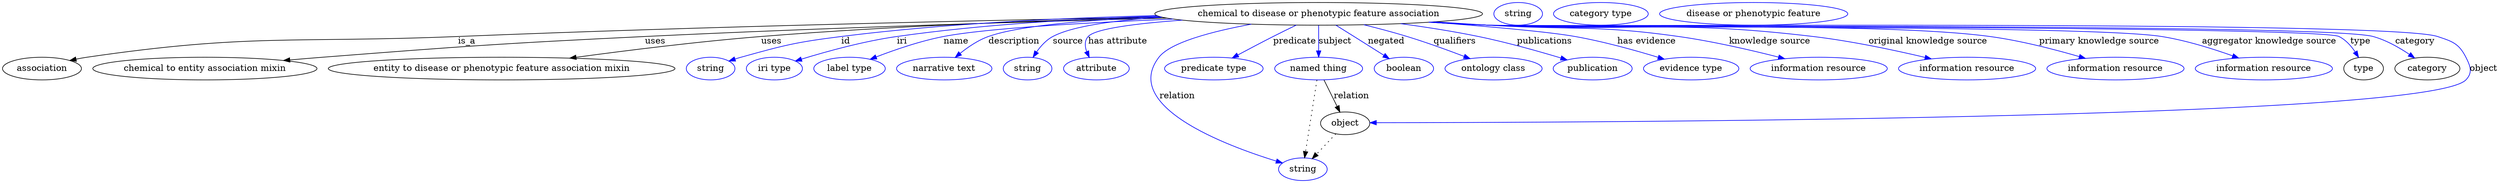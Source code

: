 digraph {
	graph [bb="0,0,3947.4,283"];
	node [label="\N"];
	"chemical to disease or phenotypic feature association"	[height=0.5,
		label="chemical to disease or phenotypic feature association",
		pos="2083.4,265",
		width=7.2035];
	association	[height=0.5,
		pos="62.394,178",
		width=1.7332];
	"chemical to disease or phenotypic feature association" -> association	[label=is_a,
		lp="736.39,221.5",
		pos="e,106.71,190.75 1834.7,259.87 1561.7,254.81 1110.7,244.89 722.39,229 460.87,218.3 393.43,233.55 134.39,196 128.61,195.16 122.61,\
194.08 116.65,192.88"];
	"chemical to entity association mixin"	[height=0.5,
		pos="320.39,178",
		width=4.9287];
	"chemical to disease or phenotypic feature association" -> "chemical to entity association mixin"	[label=uses,
		lp="1033.9,221.5",
		pos="e,445.34,190.81 1842.8,258.28 1626.7,252.63 1300.7,242.81 1017.4,229 790.52,217.94 733.85,213.62 507.39,196 490.62,194.69 473,193.22 \
455.57,191.71"];
	"entity to disease or phenotypic feature association mixin"	[height=0.5,
		pos="790.39,178",
		width=7.6188];
	"chemical to disease or phenotypic feature association" -> "entity to disease or phenotypic feature association mixin"	[label=uses,
		lp="1217.9,221.5",
		pos="e,898.32,194.57 1836,259.56 1659,255.08 1415.2,246.22 1201.4,229 1102.4,221.02 990.43,207.08 908.42,195.94"];
	id	[color=blue,
		height=0.5,
		label=string,
		pos="1121.4,178",
		width=1.0652];
	"chemical to disease or phenotypic feature association" -> id	[color=blue,
		label=id,
		lp="1335.4,221.5",
		pos="e,1150.4,189.98 1827,262.17 1680.5,258.62 1493.6,249.84 1328.4,229 1256.8,219.97 1238.9,215.43 1169.4,196 1166.3,195.13 1163.1,194.17 \
1159.9,193.15",
		style=solid];
	iri	[color=blue,
		height=0.5,
		label="iri type",
		pos="1222.4,178",
		width=1.2277];
	"chemical to disease or phenotypic feature association" -> iri	[color=blue,
		label=iri,
		lp="1424.4,221.5",
		pos="e,1255.6,189.96 1829.4,261.25 1704.5,257.21 1552,248.27 1416.4,229 1363.6,221.5 1304.5,205.05 1265.5,193.06",
		style=solid];
	name	[color=blue,
		height=0.5,
		label="label type",
		pos="1341.4,178",
		width=1.5707];
	"chemical to disease or phenotypic feature association" -> name	[color=blue,
		label=name,
		lp="1510.4,221.5",
		pos="e,1374.2,192.8 1853.2,256.65 1716.9,251.08 1558.1,242.12 1490.4,229 1453.5,221.84 1413.1,207.89 1383.7,196.53",
		style=solid];
	description	[color=blue,
		height=0.5,
		label="narrative text",
		pos="1491.4,178",
		width=2.0943];
	"chemical to disease or phenotypic feature association" -> description	[color=blue,
		label=description,
		lp="1600.9,221.5",
		pos="e,1508.5,195.67 1832.9,260.27 1724.2,255.99 1610.5,247.12 1560.4,229 1544.3,223.2 1528.7,212.47 1516.5,202.43",
		style=solid];
	source	[color=blue,
		height=0.5,
		label=string,
		pos="1623.4,178",
		width=1.0652];
	"chemical to disease or phenotypic feature association" -> source	[color=blue,
		label=source,
		lp="1686.4,221.5",
		pos="e,1631.8,195.98 1834.7,259.88 1762.1,255.09 1693.8,245.96 1662.4,229 1652.1,223.44 1643.7,213.91 1637.3,204.64",
		style=solid];
	"has attribute"	[color=blue,
		height=0.5,
		label=attribute,
		pos="1731.4,178",
		width=1.4443];
	"chemical to disease or phenotypic feature association" -> "has attribute"	[color=blue,
		label="has attribute",
		lp="1765.4,221.5",
		pos="e,1720.1,195.71 1867.5,255 1795.2,249.75 1729.8,241.57 1718.4,229 1712.4,222.44 1713,213.5 1716,204.98",
		style=solid];
	subject	[color=blue,
		height=0.5,
		label="named thing",
		pos="2083.4,178",
		width=1.9318];
	"chemical to disease or phenotypic feature association" -> subject	[color=blue,
		label=subject,
		lp="2109.4,221.5",
		pos="e,2083.4,196.18 2083.4,246.8 2083.4,235.16 2083.4,219.55 2083.4,206.24",
		style=solid];
	predicate	[color=blue,
		height=0.5,
		label="predicate type",
		pos="1917.4,178",
		width=2.1665];
	"chemical to disease or phenotypic feature association" -> predicate	[color=blue,
		label=predicate,
		lp="2045.4,221.5",
		pos="e,1946.5,194.82 2048.1,247.16 2036.4,241.49 2023.3,235.05 2011.4,229 1992.9,219.59 1972.6,208.83 1955.5,199.7",
		style=solid];
	relation	[color=blue,
		height=0.5,
		label=string,
		pos="2058.4,18",
		width=1.0652];
	"chemical to disease or phenotypic feature association" -> relation	[color=blue,
		label=relation,
		lp="1859.4,134.5",
		pos="e,2026.3,27.9 1976.7,248.55 1916.1,237.35 1848.8,219.96 1830.4,196 1770.7,118.2 1935.4,55.943 2016.4,30.907",
		style=solid];
	negated	[color=blue,
		height=0.5,
		label=boolean,
		pos="2217.4,178",
		width=1.2999];
	"chemical to disease or phenotypic feature association" -> negated	[color=blue,
		label=negated,
		lp="2190.4,221.5",
		pos="e,2194.6,193.73 2110.8,246.97 2119.9,241.28 2130.1,234.89 2139.4,229 2154.8,219.24 2171.9,208.31 2186.1,199.16",
		style=solid];
	qualifiers	[color=blue,
		height=0.5,
		label="ontology class",
		pos="2358.4,178",
		width=2.1304];
	"chemical to disease or phenotypic feature association" -> qualifiers	[color=blue,
		label=qualifiers,
		lp="2298.9,221.5",
		pos="e,2321.5,193.9 2155,247.69 2177.1,242.24 2201.4,235.81 2223.4,229 2253.2,219.77 2286.1,207.63 2312,197.62",
		style=solid];
	publications	[color=blue,
		height=0.5,
		label=publication,
		pos="2515.4,178",
		width=1.7332];
	"chemical to disease or phenotypic feature association" -> publications	[color=blue,
		label=publications,
		lp="2440.4,221.5",
		pos="e,2475.3,191.89 2213.7,249.4 2253.3,244.04 2296.8,237.23 2336.4,229 2380.6,219.82 2429.9,205.75 2465.6,194.87",
		style=solid];
	"has evidence"	[color=blue,
		height=0.5,
		label="evidence type",
		pos="2671.4,178",
		width=2.0943];
	"chemical to disease or phenotypic feature association" -> "has evidence"	[color=blue,
		label="has evidence",
		lp="2601.9,221.5",
		pos="e,2629,192.93 2260.5,251.85 2348.6,245.17 2445.2,236.7 2488.4,229 2533.1,221.02 2582.8,207.11 2619.1,195.99",
		style=solid];
	"knowledge source"	[color=blue,
		height=0.5,
		label="information resource",
		pos="2873.4,178",
		width=3.015];
	"chemical to disease or phenotypic feature association" -> "knowledge source"	[color=blue,
		label="knowledge source",
		lp="2796.9,221.5",
		pos="e,2819.8,193.7 2267.5,252.29 2295.9,250.5 2325,248.69 2352.4,247 2485.7,238.79 2520.2,247.8 2652.4,229 2706.1,221.37 2766,207.47 \
2809.9,196.26",
		style=solid];
	"original knowledge source"	[color=blue,
		height=0.5,
		label="information resource",
		pos="3108.4,178",
		width=3.015];
	"chemical to disease or phenotypic feature association" -> "original knowledge source"	[color=blue,
		label="original knowledge source",
		lp="3047.4,221.5",
		pos="e,3051.9,193.44 2262.8,251.96 2292.7,250.16 2323.4,248.42 2352.4,247 2580.3,235.8 2638.9,256.08 2865.4,229 2925.8,221.78 2993.5,\
207.3 3042.1,195.77",
		style=solid];
	"primary knowledge source"	[color=blue,
		height=0.5,
		label="information resource",
		pos="3343.4,178",
		width=3.015];
	"chemical to disease or phenotypic feature association" -> "primary knowledge source"	[color=blue,
		label="primary knowledge source",
		lp="3318.4,221.5",
		pos="e,3295.6,194.3 2260.2,251.8 2290.9,249.98 2322.6,248.28 2352.4,247 2528.5,239.44 2970.7,252.73 3145.4,229 3193.5,222.47 3246.8,208.62 \
3285.9,197.15",
		style=solid];
	"aggregator knowledge source"	[color=blue,
		height=0.5,
		label="information resource",
		pos="3578.4,178",
		width=3.015];
	"chemical to disease or phenotypic feature association" -> "aggregator knowledge source"	[color=blue,
		label="aggregator knowledge source",
		lp="3587.9,221.5",
		pos="e,3538.8,194.77 2259.1,251.72 2290.2,249.89 2322.2,248.21 2352.4,247 2470.6,242.27 3300.5,247.74 3417.4,229 3455.9,222.83 3497.9,\
209.54 3529.4,198.21",
		style=solid];
	type	[height=0.5,
		pos="3736.4,178",
		width=0.86659];
	"chemical to disease or phenotypic feature association" -> type	[color=blue,
		label=type,
		lp="3732.4,221.5",
		pos="e,3728.7,195.77 2258.1,251.69 2289.5,249.84 2321.9,248.17 2352.4,247 2389.8,245.57 3665,245.84 3698.4,229 3708.9,223.72 3717.3,214.04 \
3723.5,204.6",
		style=solid];
	category	[height=0.5,
		pos="3837.4,178",
		width=1.4263];
	"chemical to disease or phenotypic feature association" -> category	[color=blue,
		label=category,
		lp="3817.9,221.5",
		pos="e,3817.5,194.79 2258.1,251.68 2289.4,249.83 2321.9,248.16 2352.4,247 2430.1,244.05 3677.5,249.92 3752.4,229 3772.8,223.29 3793.4,\
211.38 3809.2,200.61",
		style=solid];
	object	[height=0.5,
		pos="2125.4,91",
		width=1.0832];
	"chemical to disease or phenotypic feature association" -> object	[color=blue,
		label=object,
		lp="3925.4,178",
		pos="e,2164.6,91.984 2258.1,251.66 2289.4,249.81 2321.9,248.15 2352.4,247 2394.1,245.43 3813.9,242.42 3853.4,229 3876.5,221.13 3886.5,\
217.86 3897.4,196 3904.5,181.69 3908.5,171.53 3897.4,160 3836,96.247 2455.6,92.16 2174.9,91.988",
		style=solid];
	subject -> relation	[pos="e,2061.1,36.188 2080.7,159.79 2076.4,132.48 2067.9,78.994 2062.7,46.38",
		style=dotted];
	subject -> object	[label=relation,
		lp="2135.4,134.5",
		pos="e,2117.1,108.89 2091.9,159.8 2097.8,147.85 2105.8,131.72 2112.5,118.18"];
	association_type	[color=blue,
		height=0.5,
		label=string,
		pos="2399.4,265",
		width=1.0652];
	association_category	[color=blue,
		height=0.5,
		label="category type",
		pos="2530.4,265",
		width=2.0762];
	object -> relation	[pos="e,2073.2,34.713 2110.5,74.243 2101.6,64.775 2090.1,52.56 2080.1,42.024",
		style=dotted];
	"chemical to disease or phenotypic feature association_object"	[color=blue,
		height=0.5,
		label="disease or phenotypic feature",
		pos="2772.4,265",
		width=4.1344];
}
